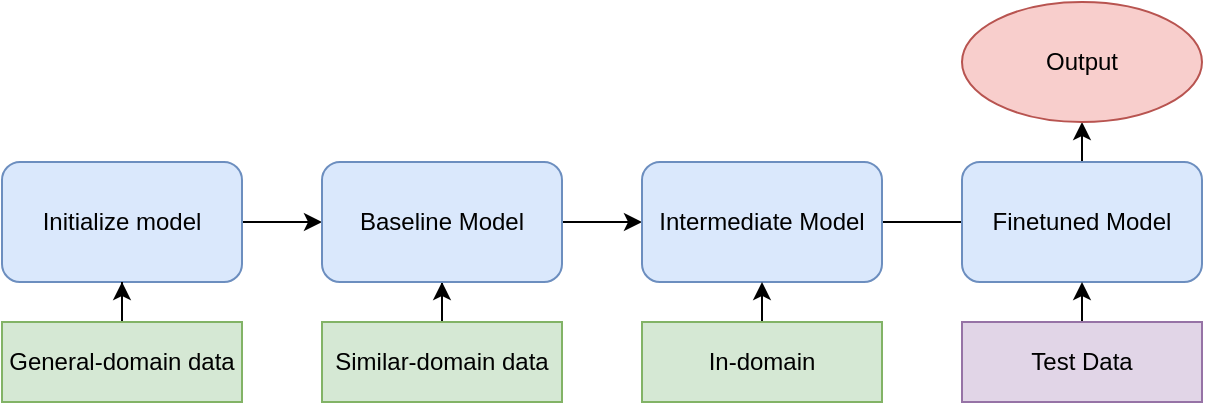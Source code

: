 <mxfile version="20.2.3" type="github">
  <diagram id="Nrs26FxgVpMpn7SGn782" name="Page-1">
    <mxGraphModel dx="980" dy="496" grid="1" gridSize="10" guides="1" tooltips="1" connect="1" arrows="1" fold="1" page="1" pageScale="1" pageWidth="850" pageHeight="1100" math="0" shadow="0">
      <root>
        <mxCell id="0" />
        <mxCell id="1" parent="0" />
        <mxCell id="tXfBcco2lZs8AUjV583_-13" value="" style="edgeStyle=orthogonalEdgeStyle;rounded=0;orthogonalLoop=1;jettySize=auto;html=1;" parent="1" source="tXfBcco2lZs8AUjV583_-14" target="tXfBcco2lZs8AUjV583_-20" edge="1">
          <mxGeometry relative="1" as="geometry" />
        </mxCell>
        <mxCell id="tXfBcco2lZs8AUjV583_-14" value="Initialize model" style="rounded=1;whiteSpace=wrap;html=1;fillColor=#dae8fc;strokeColor=#6c8ebf;" parent="1" vertex="1">
          <mxGeometry x="200" y="320" width="120" height="60" as="geometry" />
        </mxCell>
        <mxCell id="tXfBcco2lZs8AUjV583_-15" value="" style="edgeStyle=orthogonalEdgeStyle;rounded=0;orthogonalLoop=1;jettySize=auto;html=1;" parent="1" source="tXfBcco2lZs8AUjV583_-16" target="tXfBcco2lZs8AUjV583_-14" edge="1">
          <mxGeometry relative="1" as="geometry" />
        </mxCell>
        <mxCell id="tXfBcco2lZs8AUjV583_-16" value="General-domain data" style="rounded=0;whiteSpace=wrap;html=1;fillColor=#d5e8d4;strokeColor=#82b366;" parent="1" vertex="1">
          <mxGeometry x="200" y="400" width="120" height="40" as="geometry" />
        </mxCell>
        <mxCell id="tXfBcco2lZs8AUjV583_-17" value="" style="edgeStyle=orthogonalEdgeStyle;rounded=0;orthogonalLoop=1;jettySize=auto;html=1;" parent="1" source="tXfBcco2lZs8AUjV583_-18" target="tXfBcco2lZs8AUjV583_-20" edge="1">
          <mxGeometry relative="1" as="geometry" />
        </mxCell>
        <mxCell id="tXfBcco2lZs8AUjV583_-18" value="Similar-domain data" style="rounded=0;whiteSpace=wrap;html=1;fillColor=#d5e8d4;strokeColor=#82b366;" parent="1" vertex="1">
          <mxGeometry x="360" y="400" width="120" height="40" as="geometry" />
        </mxCell>
        <mxCell id="tXfBcco2lZs8AUjV583_-19" value="" style="edgeStyle=orthogonalEdgeStyle;rounded=0;orthogonalLoop=1;jettySize=auto;html=1;" parent="1" source="tXfBcco2lZs8AUjV583_-20" target="tXfBcco2lZs8AUjV583_-22" edge="1">
          <mxGeometry relative="1" as="geometry" />
        </mxCell>
        <mxCell id="tXfBcco2lZs8AUjV583_-20" value="Baseline Model" style="rounded=1;whiteSpace=wrap;html=1;fillColor=#dae8fc;strokeColor=#6c8ebf;" parent="1" vertex="1">
          <mxGeometry x="360" y="320" width="120" height="60" as="geometry" />
        </mxCell>
        <mxCell id="tXfBcco2lZs8AUjV583_-21" value="" style="edgeStyle=orthogonalEdgeStyle;rounded=0;orthogonalLoop=1;jettySize=auto;html=1;" parent="1" source="tXfBcco2lZs8AUjV583_-22" target="tXfBcco2lZs8AUjV583_-25" edge="1">
          <mxGeometry relative="1" as="geometry" />
        </mxCell>
        <mxCell id="tXfBcco2lZs8AUjV583_-22" value="Intermediate Model" style="whiteSpace=wrap;html=1;fillColor=#dae8fc;strokeColor=#6c8ebf;rounded=1;" parent="1" vertex="1">
          <mxGeometry x="520" y="320" width="120" height="60" as="geometry" />
        </mxCell>
        <mxCell id="tXfBcco2lZs8AUjV583_-23" value="" style="edgeStyle=orthogonalEdgeStyle;rounded=0;orthogonalLoop=1;jettySize=auto;html=1;" parent="1" source="tXfBcco2lZs8AUjV583_-24" edge="1">
          <mxGeometry relative="1" as="geometry">
            <mxPoint x="580" y="380" as="targetPoint" />
          </mxGeometry>
        </mxCell>
        <mxCell id="tXfBcco2lZs8AUjV583_-24" value="In-domain" style="rounded=0;whiteSpace=wrap;html=1;fillColor=#d5e8d4;strokeColor=#82b366;" parent="1" vertex="1">
          <mxGeometry x="520" y="400" width="120" height="40" as="geometry" />
        </mxCell>
        <mxCell id="tXfBcco2lZs8AUjV583_-25" value="Output" style="ellipse;whiteSpace=wrap;html=1;fillColor=#f8cecc;strokeColor=#b85450;rounded=1;" parent="1" vertex="1">
          <mxGeometry x="680" y="240" width="120" height="60" as="geometry" />
        </mxCell>
        <mxCell id="YQyVCw7vpUjzssv-6Nw--6" value="Finetuned Model" style="whiteSpace=wrap;html=1;fillColor=#dae8fc;strokeColor=#6c8ebf;rounded=1;" vertex="1" parent="1">
          <mxGeometry x="680" y="320" width="120" height="60" as="geometry" />
        </mxCell>
        <mxCell id="YQyVCw7vpUjzssv-6Nw--7" value="" style="edgeStyle=orthogonalEdgeStyle;rounded=0;orthogonalLoop=1;jettySize=auto;html=1;" edge="1" source="YQyVCw7vpUjzssv-6Nw--8" parent="1">
          <mxGeometry relative="1" as="geometry">
            <mxPoint x="740" y="380" as="targetPoint" />
          </mxGeometry>
        </mxCell>
        <mxCell id="YQyVCw7vpUjzssv-6Nw--8" value="Test Data" style="rounded=0;whiteSpace=wrap;html=1;fillColor=#e1d5e7;strokeColor=#9673a6;" vertex="1" parent="1">
          <mxGeometry x="680" y="400" width="120" height="40" as="geometry" />
        </mxCell>
      </root>
    </mxGraphModel>
  </diagram>
</mxfile>
